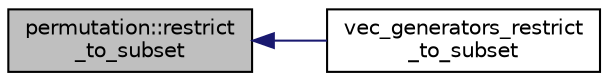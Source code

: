 digraph "permutation::restrict_to_subset"
{
  edge [fontname="Helvetica",fontsize="10",labelfontname="Helvetica",labelfontsize="10"];
  node [fontname="Helvetica",fontsize="10",shape=record];
  rankdir="LR";
  Node2117 [label="permutation::restrict\l_to_subset",height=0.2,width=0.4,color="black", fillcolor="grey75", style="filled", fontcolor="black"];
  Node2117 -> Node2118 [dir="back",color="midnightblue",fontsize="10",style="solid",fontname="Helvetica"];
  Node2118 [label="vec_generators_restrict\l_to_subset",height=0.2,width=0.4,color="black", fillcolor="white", style="filled",URL="$d0/dd3/perm__group__gens_8_c.html#afd20ce17f98bf2947c213845b48f6bf3"];
}
